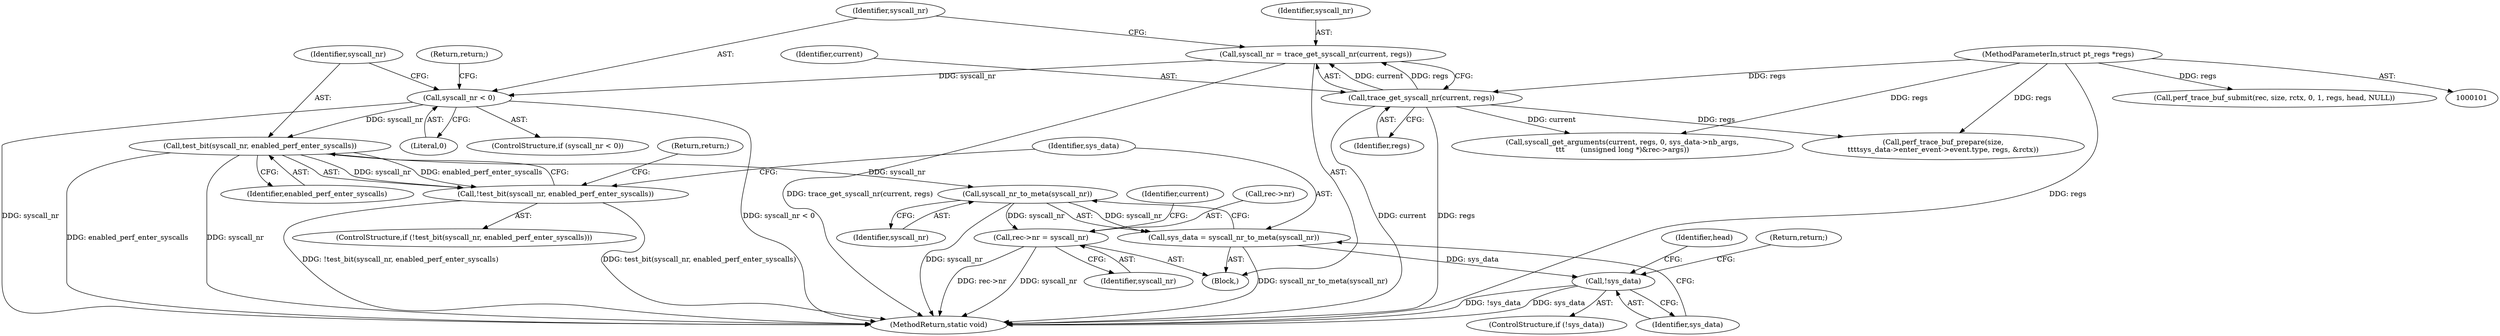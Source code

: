 digraph "1_linux_086ba77a6db00ed858ff07451bedee197df868c9_1@del" {
"1000118" [label="(Call,syscall_nr < 0)"];
"1000112" [label="(Call,syscall_nr = trace_get_syscall_nr(current, regs))"];
"1000114" [label="(Call,trace_get_syscall_nr(current, regs))"];
"1000103" [label="(MethodParameterIn,struct pt_regs *regs)"];
"1000124" [label="(Call,test_bit(syscall_nr, enabled_perf_enter_syscalls))"];
"1000123" [label="(Call,!test_bit(syscall_nr, enabled_perf_enter_syscalls))"];
"1000130" [label="(Call,syscall_nr_to_meta(syscall_nr))"];
"1000128" [label="(Call,sys_data = syscall_nr_to_meta(syscall_nr))"];
"1000133" [label="(Call,!sys_data)"];
"1000193" [label="(Call,rec->nr = syscall_nr)"];
"1000131" [label="(Identifier,syscall_nr)"];
"1000193" [label="(Call,rec->nr = syscall_nr)"];
"1000112" [label="(Call,syscall_nr = trace_get_syscall_nr(current, regs))"];
"1000115" [label="(Identifier,current)"];
"1000120" [label="(Literal,0)"];
"1000128" [label="(Call,sys_data = syscall_nr_to_meta(syscall_nr))"];
"1000130" [label="(Call,syscall_nr_to_meta(syscall_nr))"];
"1000121" [label="(Return,return;)"];
"1000129" [label="(Identifier,sys_data)"];
"1000132" [label="(ControlStructure,if (!sys_data))"];
"1000123" [label="(Call,!test_bit(syscall_nr, enabled_perf_enter_syscalls))"];
"1000199" [label="(Identifier,current)"];
"1000119" [label="(Identifier,syscall_nr)"];
"1000124" [label="(Call,test_bit(syscall_nr, enabled_perf_enter_syscalls))"];
"1000114" [label="(Call,trace_get_syscall_nr(current, regs))"];
"1000125" [label="(Identifier,syscall_nr)"];
"1000122" [label="(ControlStructure,if (!test_bit(syscall_nr, enabled_perf_enter_syscalls)))"];
"1000134" [label="(Identifier,sys_data)"];
"1000137" [label="(Identifier,head)"];
"1000116" [label="(Identifier,regs)"];
"1000103" [label="(MethodParameterIn,struct pt_regs *regs)"];
"1000198" [label="(Call,syscall_get_arguments(current, regs, 0, sys_data->nb_args,\n\t\t\t       (unsigned long *)&rec->args))"];
"1000194" [label="(Call,rec->nr)"];
"1000133" [label="(Call,!sys_data)"];
"1000105" [label="(Block,)"];
"1000118" [label="(Call,syscall_nr < 0)"];
"1000127" [label="(Return,return;)"];
"1000197" [label="(Identifier,syscall_nr)"];
"1000135" [label="(Return,return;)"];
"1000126" [label="(Identifier,enabled_perf_enter_syscalls)"];
"1000177" [label="(Call,perf_trace_buf_prepare(size,\n\t\t\t\tsys_data->enter_event->event.type, regs, &rctx))"];
"1000113" [label="(Identifier,syscall_nr)"];
"1000211" [label="(Call,perf_trace_buf_submit(rec, size, rctx, 0, 1, regs, head, NULL))"];
"1000220" [label="(MethodReturn,static void)"];
"1000117" [label="(ControlStructure,if (syscall_nr < 0))"];
"1000118" -> "1000117"  [label="AST: "];
"1000118" -> "1000120"  [label="CFG: "];
"1000119" -> "1000118"  [label="AST: "];
"1000120" -> "1000118"  [label="AST: "];
"1000121" -> "1000118"  [label="CFG: "];
"1000125" -> "1000118"  [label="CFG: "];
"1000118" -> "1000220"  [label="DDG: syscall_nr < 0"];
"1000118" -> "1000220"  [label="DDG: syscall_nr"];
"1000112" -> "1000118"  [label="DDG: syscall_nr"];
"1000118" -> "1000124"  [label="DDG: syscall_nr"];
"1000112" -> "1000105"  [label="AST: "];
"1000112" -> "1000114"  [label="CFG: "];
"1000113" -> "1000112"  [label="AST: "];
"1000114" -> "1000112"  [label="AST: "];
"1000119" -> "1000112"  [label="CFG: "];
"1000112" -> "1000220"  [label="DDG: trace_get_syscall_nr(current, regs)"];
"1000114" -> "1000112"  [label="DDG: current"];
"1000114" -> "1000112"  [label="DDG: regs"];
"1000114" -> "1000116"  [label="CFG: "];
"1000115" -> "1000114"  [label="AST: "];
"1000116" -> "1000114"  [label="AST: "];
"1000114" -> "1000220"  [label="DDG: regs"];
"1000114" -> "1000220"  [label="DDG: current"];
"1000103" -> "1000114"  [label="DDG: regs"];
"1000114" -> "1000177"  [label="DDG: regs"];
"1000114" -> "1000198"  [label="DDG: current"];
"1000103" -> "1000101"  [label="AST: "];
"1000103" -> "1000220"  [label="DDG: regs"];
"1000103" -> "1000177"  [label="DDG: regs"];
"1000103" -> "1000198"  [label="DDG: regs"];
"1000103" -> "1000211"  [label="DDG: regs"];
"1000124" -> "1000123"  [label="AST: "];
"1000124" -> "1000126"  [label="CFG: "];
"1000125" -> "1000124"  [label="AST: "];
"1000126" -> "1000124"  [label="AST: "];
"1000123" -> "1000124"  [label="CFG: "];
"1000124" -> "1000220"  [label="DDG: enabled_perf_enter_syscalls"];
"1000124" -> "1000220"  [label="DDG: syscall_nr"];
"1000124" -> "1000123"  [label="DDG: syscall_nr"];
"1000124" -> "1000123"  [label="DDG: enabled_perf_enter_syscalls"];
"1000124" -> "1000130"  [label="DDG: syscall_nr"];
"1000123" -> "1000122"  [label="AST: "];
"1000127" -> "1000123"  [label="CFG: "];
"1000129" -> "1000123"  [label="CFG: "];
"1000123" -> "1000220"  [label="DDG: !test_bit(syscall_nr, enabled_perf_enter_syscalls)"];
"1000123" -> "1000220"  [label="DDG: test_bit(syscall_nr, enabled_perf_enter_syscalls)"];
"1000130" -> "1000128"  [label="AST: "];
"1000130" -> "1000131"  [label="CFG: "];
"1000131" -> "1000130"  [label="AST: "];
"1000128" -> "1000130"  [label="CFG: "];
"1000130" -> "1000220"  [label="DDG: syscall_nr"];
"1000130" -> "1000128"  [label="DDG: syscall_nr"];
"1000130" -> "1000193"  [label="DDG: syscall_nr"];
"1000128" -> "1000105"  [label="AST: "];
"1000129" -> "1000128"  [label="AST: "];
"1000134" -> "1000128"  [label="CFG: "];
"1000128" -> "1000220"  [label="DDG: syscall_nr_to_meta(syscall_nr)"];
"1000128" -> "1000133"  [label="DDG: sys_data"];
"1000133" -> "1000132"  [label="AST: "];
"1000133" -> "1000134"  [label="CFG: "];
"1000134" -> "1000133"  [label="AST: "];
"1000135" -> "1000133"  [label="CFG: "];
"1000137" -> "1000133"  [label="CFG: "];
"1000133" -> "1000220"  [label="DDG: sys_data"];
"1000133" -> "1000220"  [label="DDG: !sys_data"];
"1000193" -> "1000105"  [label="AST: "];
"1000193" -> "1000197"  [label="CFG: "];
"1000194" -> "1000193"  [label="AST: "];
"1000197" -> "1000193"  [label="AST: "];
"1000199" -> "1000193"  [label="CFG: "];
"1000193" -> "1000220"  [label="DDG: rec->nr"];
"1000193" -> "1000220"  [label="DDG: syscall_nr"];
}
